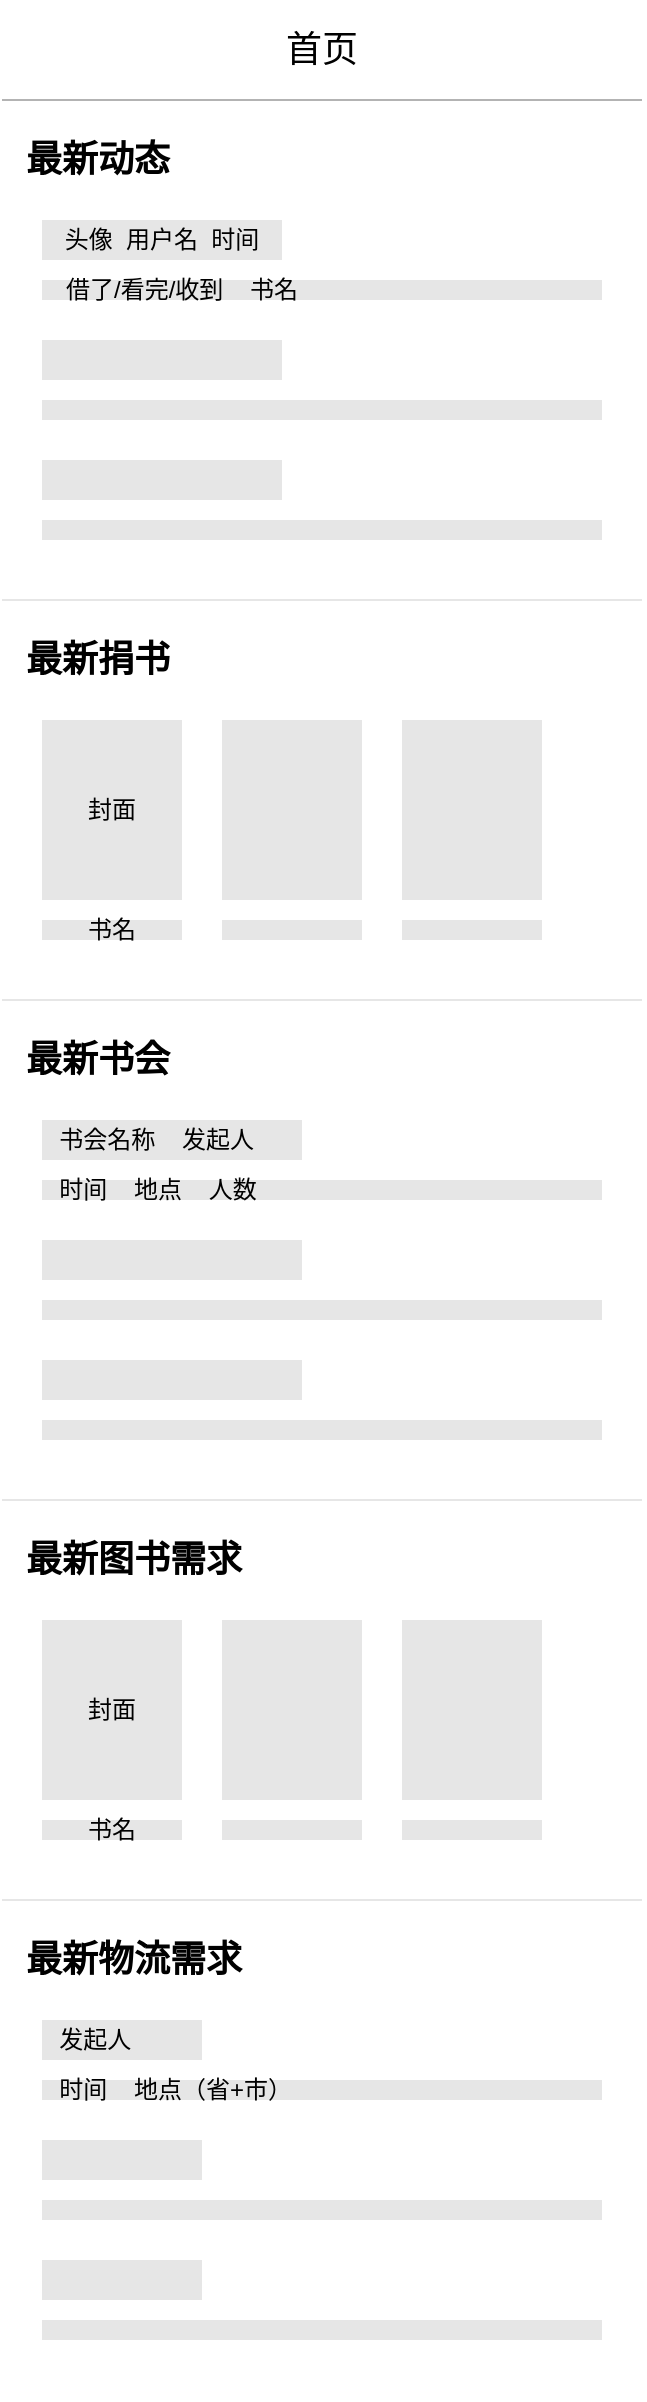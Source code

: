 <mxfile version="14.7.3" type="github" pages="4">
  <diagram id="k2b56e-_bvuLfYpG03Iz" name="首页">
    <mxGraphModel dx="946" dy="519" grid="1" gridSize="10" guides="1" tooltips="1" connect="1" arrows="1" fold="1" page="1" pageScale="1" pageWidth="827" pageHeight="1169" math="0" shadow="0">
      <root>
        <mxCell id="0" />
        <mxCell id="1" parent="0" />
        <mxCell id="nyLHJpOvesoisV4IKTzy-1" value="" style="rounded=0;whiteSpace=wrap;html=1;fillColor=#ffffff;strokeColor=none;" parent="1" vertex="1">
          <mxGeometry x="40" y="40" width="320" height="1200" as="geometry" />
        </mxCell>
        <mxCell id="nyLHJpOvesoisV4IKTzy-2" value="&lt;span style=&quot;font-size: 18px&quot;&gt;首页&lt;/span&gt;" style="rounded=0;whiteSpace=wrap;html=1;fillColor=#ffffff;strokeColor=none;" parent="1" vertex="1">
          <mxGeometry x="40" y="40" width="320" height="50" as="geometry" />
        </mxCell>
        <mxCell id="nyLHJpOvesoisV4IKTzy-3" value="&lt;font style=&quot;font-size: 18px&quot;&gt;&lt;b&gt;&amp;nbsp; 最新动态&lt;/b&gt;&lt;/font&gt;" style="rounded=0;whiteSpace=wrap;html=1;fillColor=#ffffff;align=left;strokeColor=none;" parent="1" vertex="1">
          <mxGeometry x="40" y="90" width="320" height="60" as="geometry" />
        </mxCell>
        <mxCell id="nyLHJpOvesoisV4IKTzy-4" value="头像&amp;nbsp; 用户名&amp;nbsp; 时间" style="rounded=0;whiteSpace=wrap;html=1;fillColor=#E6E6E6;strokeColor=none;" parent="1" vertex="1">
          <mxGeometry x="60" y="150" width="120" height="20" as="geometry" />
        </mxCell>
        <mxCell id="nyLHJpOvesoisV4IKTzy-5" value="&amp;nbsp; &amp;nbsp;借了/看完/收到&amp;nbsp; &amp;nbsp; 书名" style="rounded=0;whiteSpace=wrap;html=1;fillColor=#E6E6E6;strokeColor=none;align=left;" parent="1" vertex="1">
          <mxGeometry x="60" y="180" width="280" height="10" as="geometry" />
        </mxCell>
        <mxCell id="nyLHJpOvesoisV4IKTzy-6" value="" style="rounded=0;whiteSpace=wrap;html=1;fillColor=#E6E6E6;strokeColor=none;align=left;" parent="1" vertex="1">
          <mxGeometry x="60" y="240" width="280" height="10" as="geometry" />
        </mxCell>
        <mxCell id="nyLHJpOvesoisV4IKTzy-7" value="" style="rounded=0;whiteSpace=wrap;html=1;fillColor=#E6E6E6;strokeColor=none;" parent="1" vertex="1">
          <mxGeometry x="60" y="210" width="120" height="20" as="geometry" />
        </mxCell>
        <mxCell id="nyLHJpOvesoisV4IKTzy-8" value="&lt;font style=&quot;font-size: 18px&quot;&gt;&lt;b&gt;&amp;nbsp; 最新捐书&lt;/b&gt;&lt;/font&gt;" style="rounded=0;whiteSpace=wrap;html=1;fillColor=#ffffff;align=left;strokeColor=none;" parent="1" vertex="1">
          <mxGeometry x="40" y="340" width="320" height="60" as="geometry" />
        </mxCell>
        <mxCell id="nyLHJpOvesoisV4IKTzy-9" value="封面" style="rounded=0;whiteSpace=wrap;html=1;fillColor=#E6E6E6;strokeColor=none;" parent="1" vertex="1">
          <mxGeometry x="60" y="400" width="70" height="90" as="geometry" />
        </mxCell>
        <mxCell id="nyLHJpOvesoisV4IKTzy-10" value="" style="rounded=0;whiteSpace=wrap;html=1;fillColor=#E6E6E6;strokeColor=none;" parent="1" vertex="1">
          <mxGeometry x="150" y="400" width="70" height="90" as="geometry" />
        </mxCell>
        <mxCell id="nyLHJpOvesoisV4IKTzy-11" value="" style="rounded=0;whiteSpace=wrap;html=1;fillColor=#E6E6E6;strokeColor=none;" parent="1" vertex="1">
          <mxGeometry x="240" y="400" width="70" height="90" as="geometry" />
        </mxCell>
        <mxCell id="nyLHJpOvesoisV4IKTzy-12" value="书名" style="rounded=0;whiteSpace=wrap;html=1;fillColor=#E6E6E6;strokeColor=none;" parent="1" vertex="1">
          <mxGeometry x="60" y="500" width="70" height="10" as="geometry" />
        </mxCell>
        <mxCell id="nyLHJpOvesoisV4IKTzy-13" value="" style="rounded=0;whiteSpace=wrap;html=1;fillColor=#E6E6E6;strokeColor=none;" parent="1" vertex="1">
          <mxGeometry x="150" y="500" width="70" height="10" as="geometry" />
        </mxCell>
        <mxCell id="nyLHJpOvesoisV4IKTzy-14" value="" style="rounded=0;whiteSpace=wrap;html=1;fillColor=#E6E6E6;strokeColor=none;" parent="1" vertex="1">
          <mxGeometry x="240" y="500" width="70" height="10" as="geometry" />
        </mxCell>
        <mxCell id="nyLHJpOvesoisV4IKTzy-15" value="&lt;font style=&quot;font-size: 18px&quot;&gt;&lt;b&gt;&amp;nbsp; 最新书会&lt;/b&gt;&lt;/font&gt;" style="rounded=0;whiteSpace=wrap;html=1;fillColor=#ffffff;align=left;strokeColor=none;" parent="1" vertex="1">
          <mxGeometry x="40" y="540" width="320" height="60" as="geometry" />
        </mxCell>
        <mxCell id="nyLHJpOvesoisV4IKTzy-16" value="" style="endArrow=none;html=1;exitX=1;exitY=0;exitDx=0;exitDy=0;entryX=0;entryY=0;entryDx=0;entryDy=0;strokeColor=#B3B3B3;" parent="1" source="nyLHJpOvesoisV4IKTzy-3" target="nyLHJpOvesoisV4IKTzy-3" edge="1">
          <mxGeometry width="50" height="50" relative="1" as="geometry">
            <mxPoint x="290" y="89" as="sourcePoint" />
            <mxPoint x="40" y="89" as="targetPoint" />
          </mxGeometry>
        </mxCell>
        <mxCell id="nyLHJpOvesoisV4IKTzy-17" value="&amp;nbsp; 书会名称&amp;nbsp; &amp;nbsp; 发起人" style="rounded=0;whiteSpace=wrap;html=1;fillColor=#E6E6E6;strokeColor=none;align=left;" parent="1" vertex="1">
          <mxGeometry x="60" y="600" width="130" height="20" as="geometry" />
        </mxCell>
        <mxCell id="nyLHJpOvesoisV4IKTzy-18" value="&lt;span&gt;&amp;nbsp; 时间&amp;nbsp; &amp;nbsp; 地点&amp;nbsp; &amp;nbsp; 人数&lt;/span&gt;" style="rounded=0;whiteSpace=wrap;html=1;fillColor=#E6E6E6;strokeColor=none;align=left;" parent="1" vertex="1">
          <mxGeometry x="60" y="630" width="280" height="10" as="geometry" />
        </mxCell>
        <mxCell id="nyLHJpOvesoisV4IKTzy-19" value="&lt;font style=&quot;font-size: 18px&quot;&gt;&lt;b&gt;&amp;nbsp; 最新图书需求&lt;/b&gt;&lt;/font&gt;" style="rounded=0;whiteSpace=wrap;html=1;fillColor=#ffffff;align=left;strokeColor=none;" parent="1" vertex="1">
          <mxGeometry x="40" y="790" width="320" height="60" as="geometry" />
        </mxCell>
        <mxCell id="nyLHJpOvesoisV4IKTzy-20" value="封面" style="rounded=0;whiteSpace=wrap;html=1;fillColor=#E6E6E6;strokeColor=none;" parent="1" vertex="1">
          <mxGeometry x="60" y="850" width="70" height="90" as="geometry" />
        </mxCell>
        <mxCell id="nyLHJpOvesoisV4IKTzy-21" value="" style="rounded=0;whiteSpace=wrap;html=1;fillColor=#E6E6E6;strokeColor=none;" parent="1" vertex="1">
          <mxGeometry x="150" y="850" width="70" height="90" as="geometry" />
        </mxCell>
        <mxCell id="nyLHJpOvesoisV4IKTzy-22" value="" style="rounded=0;whiteSpace=wrap;html=1;fillColor=#E6E6E6;strokeColor=none;" parent="1" vertex="1">
          <mxGeometry x="240" y="850" width="70" height="90" as="geometry" />
        </mxCell>
        <mxCell id="nyLHJpOvesoisV4IKTzy-23" value="书名" style="rounded=0;whiteSpace=wrap;html=1;fillColor=#E6E6E6;strokeColor=none;" parent="1" vertex="1">
          <mxGeometry x="60" y="950" width="70" height="10" as="geometry" />
        </mxCell>
        <mxCell id="nyLHJpOvesoisV4IKTzy-24" value="" style="rounded=0;whiteSpace=wrap;html=1;fillColor=#E6E6E6;strokeColor=none;" parent="1" vertex="1">
          <mxGeometry x="150" y="950" width="70" height="10" as="geometry" />
        </mxCell>
        <mxCell id="nyLHJpOvesoisV4IKTzy-25" value="" style="rounded=0;whiteSpace=wrap;html=1;fillColor=#E6E6E6;strokeColor=none;" parent="1" vertex="1">
          <mxGeometry x="240" y="950" width="70" height="10" as="geometry" />
        </mxCell>
        <mxCell id="nyLHJpOvesoisV4IKTzy-26" value="&lt;font style=&quot;font-size: 18px&quot;&gt;&lt;b&gt;&amp;nbsp; 最新物流需求&lt;/b&gt;&lt;/font&gt;" style="rounded=0;whiteSpace=wrap;html=1;fillColor=#ffffff;align=left;strokeColor=none;" parent="1" vertex="1">
          <mxGeometry x="40" y="990" width="320" height="60" as="geometry" />
        </mxCell>
        <mxCell id="nyLHJpOvesoisV4IKTzy-27" value="&amp;nbsp; 发起人" style="rounded=0;whiteSpace=wrap;html=1;fillColor=#E6E6E6;strokeColor=none;align=left;" parent="1" vertex="1">
          <mxGeometry x="60" y="1050" width="80" height="20" as="geometry" />
        </mxCell>
        <mxCell id="nyLHJpOvesoisV4IKTzy-28" value="&lt;span&gt;&amp;nbsp; 时间&amp;nbsp; &amp;nbsp; 地点（省+市）&amp;nbsp;&lt;/span&gt;" style="rounded=0;whiteSpace=wrap;html=1;fillColor=#E6E6E6;strokeColor=none;align=left;" parent="1" vertex="1">
          <mxGeometry x="60" y="1080" width="280" height="10" as="geometry" />
        </mxCell>
        <mxCell id="nyLHJpOvesoisV4IKTzy-29" value="" style="rounded=0;whiteSpace=wrap;html=1;fillColor=#E6E6E6;strokeColor=none;align=left;" parent="1" vertex="1">
          <mxGeometry x="60" y="300" width="280" height="10" as="geometry" />
        </mxCell>
        <mxCell id="nyLHJpOvesoisV4IKTzy-30" value="" style="rounded=0;whiteSpace=wrap;html=1;fillColor=#E6E6E6;strokeColor=none;" parent="1" vertex="1">
          <mxGeometry x="60" y="270" width="120" height="20" as="geometry" />
        </mxCell>
        <mxCell id="nyLHJpOvesoisV4IKTzy-31" value="" style="endArrow=none;html=1;exitX=1;exitY=0;exitDx=0;exitDy=0;entryX=0;entryY=0;entryDx=0;entryDy=0;strokeColor=#E6E6E6;" parent="1" edge="1">
          <mxGeometry width="50" height="50" relative="1" as="geometry">
            <mxPoint x="360" y="340.0" as="sourcePoint" />
            <mxPoint x="40.0" y="340.0" as="targetPoint" />
          </mxGeometry>
        </mxCell>
        <mxCell id="nyLHJpOvesoisV4IKTzy-32" value="" style="endArrow=none;html=1;exitX=1;exitY=0;exitDx=0;exitDy=0;entryX=0;entryY=0;entryDx=0;entryDy=0;strokeColor=#E6E6E6;" parent="1" edge="1">
          <mxGeometry width="50" height="50" relative="1" as="geometry">
            <mxPoint x="360" y="540" as="sourcePoint" />
            <mxPoint x="40.0" y="540" as="targetPoint" />
          </mxGeometry>
        </mxCell>
        <mxCell id="nyLHJpOvesoisV4IKTzy-33" value="" style="rounded=0;whiteSpace=wrap;html=1;fillColor=#E6E6E6;strokeColor=none;align=left;" parent="1" vertex="1">
          <mxGeometry x="60" y="660" width="130" height="20" as="geometry" />
        </mxCell>
        <mxCell id="nyLHJpOvesoisV4IKTzy-34" value="" style="rounded=0;whiteSpace=wrap;html=1;fillColor=#E6E6E6;strokeColor=none;align=left;" parent="1" vertex="1">
          <mxGeometry x="60" y="690" width="280" height="10" as="geometry" />
        </mxCell>
        <mxCell id="nyLHJpOvesoisV4IKTzy-35" value="" style="rounded=0;whiteSpace=wrap;html=1;fillColor=#E6E6E6;strokeColor=none;align=left;" parent="1" vertex="1">
          <mxGeometry x="60" y="720" width="130" height="20" as="geometry" />
        </mxCell>
        <mxCell id="nyLHJpOvesoisV4IKTzy-36" value="" style="rounded=0;whiteSpace=wrap;html=1;fillColor=#E6E6E6;strokeColor=none;align=left;" parent="1" vertex="1">
          <mxGeometry x="60" y="750" width="280" height="10" as="geometry" />
        </mxCell>
        <mxCell id="nyLHJpOvesoisV4IKTzy-37" value="" style="endArrow=none;html=1;exitX=1;exitY=0;exitDx=0;exitDy=0;entryX=0;entryY=0;entryDx=0;entryDy=0;strokeColor=#E6E6E6;" parent="1" edge="1">
          <mxGeometry width="50" height="50" relative="1" as="geometry">
            <mxPoint x="360" y="790" as="sourcePoint" />
            <mxPoint x="40.0" y="790" as="targetPoint" />
          </mxGeometry>
        </mxCell>
        <mxCell id="nyLHJpOvesoisV4IKTzy-38" value="" style="endArrow=none;html=1;exitX=1;exitY=0;exitDx=0;exitDy=0;entryX=0;entryY=0;entryDx=0;entryDy=0;strokeColor=#E6E6E6;" parent="1" edge="1">
          <mxGeometry width="50" height="50" relative="1" as="geometry">
            <mxPoint x="360" y="990" as="sourcePoint" />
            <mxPoint x="40.0" y="990" as="targetPoint" />
          </mxGeometry>
        </mxCell>
        <mxCell id="nyLHJpOvesoisV4IKTzy-39" value="" style="rounded=0;whiteSpace=wrap;html=1;fillColor=#E6E6E6;strokeColor=none;align=left;" parent="1" vertex="1">
          <mxGeometry x="60" y="1110" width="80" height="20" as="geometry" />
        </mxCell>
        <mxCell id="nyLHJpOvesoisV4IKTzy-40" value="" style="rounded=0;whiteSpace=wrap;html=1;fillColor=#E6E6E6;strokeColor=none;align=left;" parent="1" vertex="1">
          <mxGeometry x="60" y="1140" width="280" height="10" as="geometry" />
        </mxCell>
        <mxCell id="nyLHJpOvesoisV4IKTzy-41" value="" style="rounded=0;whiteSpace=wrap;html=1;fillColor=#E6E6E6;strokeColor=none;align=left;" parent="1" vertex="1">
          <mxGeometry x="60" y="1170" width="80" height="20" as="geometry" />
        </mxCell>
        <mxCell id="nyLHJpOvesoisV4IKTzy-42" value="" style="rounded=0;whiteSpace=wrap;html=1;fillColor=#E6E6E6;strokeColor=none;align=left;" parent="1" vertex="1">
          <mxGeometry x="60" y="1200" width="280" height="10" as="geometry" />
        </mxCell>
      </root>
    </mxGraphModel>
  </diagram>
  <diagram id="YchB2aE9jpU0AAz9Rzih" name="书海">
    <mxGraphModel dx="946" dy="519" grid="1" gridSize="10" guides="1" tooltips="1" connect="1" arrows="1" fold="1" page="1" pageScale="1" pageWidth="827" pageHeight="1169" math="0" shadow="0">
      <root>
        <mxCell id="Dt4uxyrxDY9K_CSLoE5w-0" />
        <mxCell id="Dt4uxyrxDY9K_CSLoE5w-1" parent="Dt4uxyrxDY9K_CSLoE5w-0" />
        <mxCell id="r5TtwfH_cQ7AwSXX60Mc-0" value="" style="rounded=0;whiteSpace=wrap;html=1;fillColor=#ffffff;strokeColor=none;" parent="Dt4uxyrxDY9K_CSLoE5w-1" vertex="1">
          <mxGeometry x="40" y="40" width="320" height="640" as="geometry" />
        </mxCell>
        <mxCell id="r5TtwfH_cQ7AwSXX60Mc-1" value="&lt;span style=&quot;font-size: 18px&quot;&gt;书海&lt;/span&gt;" style="rounded=0;whiteSpace=wrap;html=1;fillColor=#ffffff;strokeColor=none;" parent="Dt4uxyrxDY9K_CSLoE5w-1" vertex="1">
          <mxGeometry x="40" y="40" width="320" height="50" as="geometry" />
        </mxCell>
        <mxCell id="MXxWtviEwKZRr2ko2rUo-0" value="&lt;font style=&quot;font-size: 14px&quot;&gt;用户当前所在城市图书分布图&lt;br&gt;&lt;/font&gt;" style="rounded=0;whiteSpace=wrap;html=1;fillColor=#E6E6E6;strokeColor=none;" parent="Dt4uxyrxDY9K_CSLoE5w-1" vertex="1">
          <mxGeometry x="40" y="130" width="320" height="130" as="geometry" />
        </mxCell>
        <mxCell id="MXxWtviEwKZRr2ko2rUo-1" value="&lt;font style=&quot;font-size: 14px&quot;&gt;捐书&lt;/font&gt;" style="rounded=0;whiteSpace=wrap;html=1;fillColor=#ffffff;strokeColor=none;" parent="Dt4uxyrxDY9K_CSLoE5w-1" vertex="1">
          <mxGeometry x="280" y="40" width="80" height="50" as="geometry" />
        </mxCell>
        <mxCell id="MXxWtviEwKZRr2ko2rUo-5" value="&lt;font style=&quot;font-size: 14px&quot;&gt;分类&lt;/font&gt;" style="rounded=0;whiteSpace=wrap;html=1;fillColor=#ffffff;strokeColor=none;" parent="Dt4uxyrxDY9K_CSLoE5w-1" vertex="1">
          <mxGeometry x="40" y="40" width="60" height="50" as="geometry" />
        </mxCell>
        <mxCell id="1i8FyTB-MOMX9qJmqtq0-0" value="封面" style="rounded=0;whiteSpace=wrap;html=1;fillColor=#E6E6E6;strokeColor=none;" parent="Dt4uxyrxDY9K_CSLoE5w-1" vertex="1">
          <mxGeometry x="50" y="320" width="70" height="90" as="geometry" />
        </mxCell>
        <mxCell id="7eb_b0Y6-FVWKmWhAk77-0" value="&lt;font style=&quot;font-size: 18px&quot;&gt;&lt;b&gt;&amp;nbsp; &amp;nbsp;书籍&lt;/b&gt;&lt;/font&gt;" style="rounded=0;whiteSpace=wrap;html=1;fillColor=#ffffff;align=left;strokeColor=none;" parent="Dt4uxyrxDY9K_CSLoE5w-1" vertex="1">
          <mxGeometry x="40" y="260" width="320" height="60" as="geometry" />
        </mxCell>
        <mxCell id="oNNaKoMQsTKUybMNitqQ-0" value="" style="rounded=0;whiteSpace=wrap;html=1;fillColor=#ffffff;strokeColor=none;" parent="Dt4uxyrxDY9K_CSLoE5w-1" vertex="1">
          <mxGeometry x="40" y="90" width="320" height="40" as="geometry" />
        </mxCell>
        <mxCell id="oNNaKoMQsTKUybMNitqQ-2" value="&lt;font color=&quot;#808080&quot;&gt;&amp;nbsp; &amp;nbsp;搜索书籍&lt;/font&gt;" style="rounded=1;whiteSpace=wrap;html=1;strokeColor=none;align=left;fillColor=#E6E6E6;" parent="Dt4uxyrxDY9K_CSLoE5w-1" vertex="1">
          <mxGeometry x="100" y="90" width="250" height="30" as="geometry" />
        </mxCell>
        <mxCell id="oNNaKoMQsTKUybMNitqQ-3" value="&lt;font style=&quot;font-size: 12px&quot;&gt;按热度&amp;nbsp; &amp;nbsp;按距离&amp;nbsp; 按时间&lt;/font&gt;" style="rounded=0;whiteSpace=wrap;html=1;fillColor=#ffffff;strokeColor=none;" parent="Dt4uxyrxDY9K_CSLoE5w-1" vertex="1">
          <mxGeometry x="210" y="260" width="150" height="60" as="geometry" />
        </mxCell>
        <mxCell id="oNNaKoMQsTKUybMNitqQ-4" value="&lt;font style=&quot;font-size: 14px&quot;&gt;&amp;nbsp; 书名&lt;/font&gt;" style="rounded=0;whiteSpace=wrap;html=1;fillColor=#E6E6E6;strokeColor=none;align=left;" parent="Dt4uxyrxDY9K_CSLoE5w-1" vertex="1">
          <mxGeometry x="130" y="325" width="110" height="20" as="geometry" />
        </mxCell>
        <mxCell id="oNNaKoMQsTKUybMNitqQ-5" value="&amp;nbsp; 捐书人&amp;nbsp; &amp;nbsp;状态&amp;nbsp;&amp;nbsp;" style="rounded=0;whiteSpace=wrap;html=1;fillColor=#E6E6E6;strokeColor=none;align=left;" parent="Dt4uxyrxDY9K_CSLoE5w-1" vertex="1">
          <mxGeometry x="130" y="355" width="170" height="10" as="geometry" />
        </mxCell>
        <mxCell id="oNNaKoMQsTKUybMNitqQ-6" value="&amp;nbsp; 简介&amp;nbsp;" style="rounded=0;whiteSpace=wrap;html=1;fillColor=#E6E6E6;strokeColor=none;align=left;" parent="Dt4uxyrxDY9K_CSLoE5w-1" vertex="1">
          <mxGeometry x="130" y="375" width="220" height="10" as="geometry" />
        </mxCell>
        <mxCell id="oNNaKoMQsTKUybMNitqQ-7" value="" style="rounded=0;whiteSpace=wrap;html=1;fillColor=#E6E6E6;strokeColor=none;align=left;" parent="Dt4uxyrxDY9K_CSLoE5w-1" vertex="1">
          <mxGeometry x="130" y="395" width="220" height="10" as="geometry" />
        </mxCell>
        <mxCell id="oNNaKoMQsTKUybMNitqQ-8" value="" style="rounded=0;whiteSpace=wrap;html=1;fillColor=#E6E6E6;strokeColor=none;" parent="Dt4uxyrxDY9K_CSLoE5w-1" vertex="1">
          <mxGeometry x="50" y="430" width="70" height="90" as="geometry" />
        </mxCell>
        <mxCell id="oNNaKoMQsTKUybMNitqQ-9" value="" style="rounded=0;whiteSpace=wrap;html=1;fillColor=#E6E6E6;strokeColor=none;align=left;" parent="Dt4uxyrxDY9K_CSLoE5w-1" vertex="1">
          <mxGeometry x="130" y="435" width="110" height="20" as="geometry" />
        </mxCell>
        <mxCell id="oNNaKoMQsTKUybMNitqQ-10" value="" style="rounded=0;whiteSpace=wrap;html=1;fillColor=#E6E6E6;strokeColor=none;align=left;" parent="Dt4uxyrxDY9K_CSLoE5w-1" vertex="1">
          <mxGeometry x="130" y="465" width="170" height="10" as="geometry" />
        </mxCell>
        <mxCell id="oNNaKoMQsTKUybMNitqQ-11" value="" style="rounded=0;whiteSpace=wrap;html=1;fillColor=#E6E6E6;strokeColor=none;align=left;" parent="Dt4uxyrxDY9K_CSLoE5w-1" vertex="1">
          <mxGeometry x="130" y="485" width="220" height="10" as="geometry" />
        </mxCell>
        <mxCell id="oNNaKoMQsTKUybMNitqQ-12" value="" style="rounded=0;whiteSpace=wrap;html=1;fillColor=#E6E6E6;strokeColor=none;align=left;" parent="Dt4uxyrxDY9K_CSLoE5w-1" vertex="1">
          <mxGeometry x="130" y="505" width="220" height="10" as="geometry" />
        </mxCell>
        <mxCell id="oNNaKoMQsTKUybMNitqQ-13" value="" style="rounded=0;whiteSpace=wrap;html=1;fillColor=#E6E6E6;strokeColor=none;" parent="Dt4uxyrxDY9K_CSLoE5w-1" vertex="1">
          <mxGeometry x="50" y="540" width="70" height="90" as="geometry" />
        </mxCell>
        <mxCell id="oNNaKoMQsTKUybMNitqQ-14" value="" style="rounded=0;whiteSpace=wrap;html=1;fillColor=#E6E6E6;strokeColor=none;align=left;" parent="Dt4uxyrxDY9K_CSLoE5w-1" vertex="1">
          <mxGeometry x="130" y="545" width="110" height="20" as="geometry" />
        </mxCell>
        <mxCell id="oNNaKoMQsTKUybMNitqQ-15" value="" style="rounded=0;whiteSpace=wrap;html=1;fillColor=#E6E6E6;strokeColor=none;align=left;" parent="Dt4uxyrxDY9K_CSLoE5w-1" vertex="1">
          <mxGeometry x="130" y="575" width="170" height="10" as="geometry" />
        </mxCell>
        <mxCell id="oNNaKoMQsTKUybMNitqQ-16" value="" style="rounded=0;whiteSpace=wrap;html=1;fillColor=#E6E6E6;strokeColor=none;align=left;" parent="Dt4uxyrxDY9K_CSLoE5w-1" vertex="1">
          <mxGeometry x="130" y="595" width="220" height="10" as="geometry" />
        </mxCell>
        <mxCell id="oNNaKoMQsTKUybMNitqQ-17" value="" style="rounded=0;whiteSpace=wrap;html=1;fillColor=#E6E6E6;strokeColor=none;align=left;" parent="Dt4uxyrxDY9K_CSLoE5w-1" vertex="1">
          <mxGeometry x="130" y="615" width="220" height="10" as="geometry" />
        </mxCell>
        <mxCell id="oNNaKoMQsTKUybMNitqQ-18" value="" style="rounded=0;whiteSpace=wrap;html=1;fillColor=#ffffff;strokeColor=none;" parent="Dt4uxyrxDY9K_CSLoE5w-1" vertex="1">
          <mxGeometry x="400.01" y="40" width="320" height="640" as="geometry" />
        </mxCell>
        <mxCell id="oNNaKoMQsTKUybMNitqQ-19" value="&lt;span style=&quot;font-size: 18px&quot;&gt;书籍详情&lt;/span&gt;" style="rounded=0;whiteSpace=wrap;html=1;fillColor=#ffffff;strokeColor=none;" parent="Dt4uxyrxDY9K_CSLoE5w-1" vertex="1">
          <mxGeometry x="400.01" y="40" width="320" height="50" as="geometry" />
        </mxCell>
        <mxCell id="OabBJyqnuptXzgr-lKAM-0" value="" style="rounded=0;whiteSpace=wrap;html=1;fillColor=#E6E6E6;strokeColor=none;" parent="Dt4uxyrxDY9K_CSLoE5w-1" vertex="1">
          <mxGeometry x="400.01" y="90" width="320" height="170" as="geometry" />
        </mxCell>
        <mxCell id="GIp-94DOhZQdgEt9rg4T-1" value="封面" style="rounded=0;whiteSpace=wrap;html=1;strokeColor=none;fillColor=#CCCCCC;" parent="Dt4uxyrxDY9K_CSLoE5w-1" vertex="1">
          <mxGeometry x="513.34" y="110" width="93.33" height="120" as="geometry" />
        </mxCell>
        <mxCell id="OabBJyqnuptXzgr-lKAM-1" value="&lt;font style=&quot;font-size: 18px&quot;&gt;&lt;b&gt;&amp;nbsp; &amp;nbsp;书名&lt;/b&gt;&lt;/font&gt;" style="rounded=0;whiteSpace=wrap;html=1;fillColor=#ffffff;align=left;strokeColor=none;" parent="Dt4uxyrxDY9K_CSLoE5w-1" vertex="1">
          <mxGeometry x="400.01" y="260" width="320" height="60" as="geometry" />
        </mxCell>
        <mxCell id="OabBJyqnuptXzgr-lKAM-3" value="" style="shape=callout;whiteSpace=wrap;html=1;perimeter=calloutPerimeter;strokeColor=#000000;direction=west;fillColor=#FFFFFF;size=20;position=0.25;position2=0.33;base=20;rounded=0;" parent="Dt4uxyrxDY9K_CSLoE5w-1" vertex="1">
          <mxGeometry x="240" y="80" width="120" height="100" as="geometry" />
        </mxCell>
        <mxCell id="MXxWtviEwKZRr2ko2rUo-3" value="&lt;span style=&quot;font-size: 14px&quot;&gt;扫码添加&lt;/span&gt;" style="rounded=0;whiteSpace=wrap;html=1;fillColor=#ffffff;strokeColor=none;" parent="Dt4uxyrxDY9K_CSLoE5w-1" vertex="1">
          <mxGeometry x="240" y="100" width="120" height="40" as="geometry" />
        </mxCell>
        <mxCell id="MXxWtviEwKZRr2ko2rUo-4" value="&lt;span style=&quot;font-size: 14px&quot;&gt;手动输入ISBN&lt;/span&gt;" style="rounded=0;whiteSpace=wrap;html=1;fillColor=#ffffff;strokeColor=none;" parent="Dt4uxyrxDY9K_CSLoE5w-1" vertex="1">
          <mxGeometry x="240" y="140" width="120" height="40" as="geometry" />
        </mxCell>
        <mxCell id="OabBJyqnuptXzgr-lKAM-4" value="" style="endArrow=none;html=1;entryX=0;entryY=0;entryDx=0;entryDy=0;strokeColor=#B3B3B3;" parent="Dt4uxyrxDY9K_CSLoE5w-1" edge="1">
          <mxGeometry width="50" height="50" relative="1" as="geometry">
            <mxPoint x="360" y="140" as="sourcePoint" />
            <mxPoint x="240" y="140.0" as="targetPoint" />
          </mxGeometry>
        </mxCell>
        <mxCell id="OabBJyqnuptXzgr-lKAM-8" value="&lt;font style=&quot;font-size: 12px&quot;&gt;所在城市&lt;/font&gt;" style="rounded=0;whiteSpace=wrap;html=1;fillColor=#ffffff;strokeColor=none;" parent="Dt4uxyrxDY9K_CSLoE5w-1" vertex="1">
          <mxGeometry x="40" y="90" width="60" height="30" as="geometry" />
        </mxCell>
        <mxCell id="1xJz0wh_PoeMhjQBkEzt-6" value="作者：" style="rounded=0;whiteSpace=wrap;html=1;fillColor=#E6E6E6;strokeColor=none;align=left;" parent="Dt4uxyrxDY9K_CSLoE5w-1" vertex="1">
          <mxGeometry x="414" y="372" width="220" height="10" as="geometry" />
        </mxCell>
        <mxCell id="1xJz0wh_PoeMhjQBkEzt-7" value="&lt;font style=&quot;font-size: 14px&quot;&gt;一句话简介&lt;/font&gt;" style="rounded=0;whiteSpace=wrap;html=1;fillColor=#E6E6E6;strokeColor=none;align=left;" parent="Dt4uxyrxDY9K_CSLoE5w-1" vertex="1">
          <mxGeometry x="414" y="342" width="110" height="20" as="geometry" />
        </mxCell>
        <mxCell id="1xJz0wh_PoeMhjQBkEzt-8" value="出版社：" style="rounded=0;whiteSpace=wrap;html=1;fillColor=#E6E6E6;strokeColor=none;align=left;" parent="Dt4uxyrxDY9K_CSLoE5w-1" vertex="1">
          <mxGeometry x="414" y="392" width="220" height="10" as="geometry" />
        </mxCell>
        <mxCell id="1xJz0wh_PoeMhjQBkEzt-9" value="出版日期：" style="rounded=0;whiteSpace=wrap;html=1;fillColor=#E6E6E6;strokeColor=none;align=left;" parent="Dt4uxyrxDY9K_CSLoE5w-1" vertex="1">
          <mxGeometry x="414" y="411" width="220" height="10" as="geometry" />
        </mxCell>
        <mxCell id="1xJz0wh_PoeMhjQBkEzt-14" value="" style="rounded=0;whiteSpace=wrap;html=1;fillColor=#E6E6E6;strokeColor=none;" parent="Dt4uxyrxDY9K_CSLoE5w-1" vertex="1">
          <mxGeometry x="400.01" y="545" width="320" height="135" as="geometry" />
        </mxCell>
        <mxCell id="1xJz0wh_PoeMhjQBkEzt-15" value="&lt;font style=&quot;font-size: 18px&quot;&gt;&lt;b&gt;&amp;nbsp; &amp;nbsp;漂流地图&lt;/b&gt;&lt;/font&gt;" style="rounded=0;whiteSpace=wrap;html=1;fillColor=#ffffff;align=left;strokeColor=none;" parent="Dt4uxyrxDY9K_CSLoE5w-1" vertex="1">
          <mxGeometry x="400.01" y="485" width="320" height="60" as="geometry" />
        </mxCell>
        <mxCell id="1xJz0wh_PoeMhjQBkEzt-18" value="&lt;font style=&quot;font-size: 14px&quot;&gt;操作&lt;/font&gt;" style="rounded=0;whiteSpace=wrap;html=1;fillColor=#ffffff;strokeColor=none;" parent="Dt4uxyrxDY9K_CSLoE5w-1" vertex="1">
          <mxGeometry x="650.01" y="40" width="70" height="50" as="geometry" />
        </mxCell>
        <mxCell id="GIp-94DOhZQdgEt9rg4T-0" value="" style="endArrow=none;html=1;exitX=1;exitY=0;exitDx=0;exitDy=0;entryX=0;entryY=0;entryDx=0;entryDy=0;strokeColor=#B3B3B3;" parent="Dt4uxyrxDY9K_CSLoE5w-1" edge="1">
          <mxGeometry width="50" height="50" relative="1" as="geometry">
            <mxPoint x="720.01" y="90" as="sourcePoint" />
            <mxPoint x="400.01" y="90" as="targetPoint" />
          </mxGeometry>
        </mxCell>
        <mxCell id="1xJz0wh_PoeMhjQBkEzt-19" value="" style="shape=callout;whiteSpace=wrap;html=1;perimeter=calloutPerimeter;strokeColor=#000000;direction=west;fillColor=#FFFFFF;size=20;position=0.25;position2=0.33;base=20;rounded=0;" parent="Dt4uxyrxDY9K_CSLoE5w-1" vertex="1">
          <mxGeometry x="600.01" y="80" width="120" height="140" as="geometry" />
        </mxCell>
        <mxCell id="1xJz0wh_PoeMhjQBkEzt-20" value="&lt;span style=&quot;font-size: 14px&quot;&gt;借书/预定/还书&lt;/span&gt;" style="rounded=0;whiteSpace=wrap;html=1;fillColor=#ffffff;strokeColor=none;" parent="Dt4uxyrxDY9K_CSLoE5w-1" vertex="1">
          <mxGeometry x="600.01" y="100" width="120" height="40" as="geometry" />
        </mxCell>
        <mxCell id="1xJz0wh_PoeMhjQBkEzt-21" value="&lt;span style=&quot;font-size: 14px&quot;&gt;下架/修改&lt;/span&gt;" style="rounded=0;whiteSpace=wrap;html=1;fillColor=#ffffff;strokeColor=none;" parent="Dt4uxyrxDY9K_CSLoE5w-1" vertex="1">
          <mxGeometry x="600.01" y="140" width="120" height="40" as="geometry" />
        </mxCell>
        <mxCell id="1xJz0wh_PoeMhjQBkEzt-22" value="" style="endArrow=none;html=1;entryX=0;entryY=0;entryDx=0;entryDy=0;strokeColor=#B3B3B3;" parent="Dt4uxyrxDY9K_CSLoE5w-1" edge="1">
          <mxGeometry width="50" height="50" relative="1" as="geometry">
            <mxPoint x="720.01" y="140" as="sourcePoint" />
            <mxPoint x="600.01" y="140" as="targetPoint" />
          </mxGeometry>
        </mxCell>
        <mxCell id="1xJz0wh_PoeMhjQBkEzt-23" value="&lt;span style=&quot;font-size: 14px&quot;&gt;认领&lt;/span&gt;" style="rounded=0;whiteSpace=wrap;html=1;fillColor=#ffffff;strokeColor=none;" parent="Dt4uxyrxDY9K_CSLoE5w-1" vertex="1">
          <mxGeometry x="600.01" y="180" width="120" height="40" as="geometry" />
        </mxCell>
        <mxCell id="1xJz0wh_PoeMhjQBkEzt-25" value="" style="endArrow=none;html=1;entryX=0;entryY=0;entryDx=0;entryDy=0;strokeColor=#B3B3B3;" parent="Dt4uxyrxDY9K_CSLoE5w-1" edge="1">
          <mxGeometry width="50" height="50" relative="1" as="geometry">
            <mxPoint x="720" y="180" as="sourcePoint" />
            <mxPoint x="600" y="180" as="targetPoint" />
          </mxGeometry>
        </mxCell>
        <mxCell id="PMjbe9yRD0ZlF9W9wTDp-0" value="状态" style="rounded=1;whiteSpace=wrap;html=1;strokeColor=#000000;fillColor=#ffffff;" parent="Dt4uxyrxDY9K_CSLoE5w-1" vertex="1">
          <mxGeometry x="414" y="310" width="39.99" height="20" as="geometry" />
        </mxCell>
        <mxCell id="PMjbe9yRD0ZlF9W9wTDp-1" value="省份&amp;nbsp; 城市" style="rounded=1;whiteSpace=wrap;html=1;strokeColor=#000000;fillColor=#ffffff;" parent="Dt4uxyrxDY9K_CSLoE5w-1" vertex="1">
          <mxGeometry x="470" y="310" width="76.65" height="20" as="geometry" />
        </mxCell>
        <mxCell id="PMjbe9yRD0ZlF9W9wTDp-2" value="豆瓣评分" style="rounded=1;whiteSpace=wrap;html=1;fillColor=#E6E6E6;strokeColor=none;" parent="Dt4uxyrxDY9K_CSLoE5w-1" vertex="1">
          <mxGeometry x="417.01" y="440" width="286" height="45" as="geometry" />
        </mxCell>
        <mxCell id="6AcSj3go72NVZm0JrlFY-0" value="持有人" style="rounded=1;whiteSpace=wrap;html=1;" parent="Dt4uxyrxDY9K_CSLoE5w-1" vertex="1">
          <mxGeometry x="560" y="310" width="60" height="20" as="geometry" />
        </mxCell>
      </root>
    </mxGraphModel>
  </diagram>
  <diagram id="733uwiBfqzi6VGFALD6O" name="心愿">
    <mxGraphModel dx="946" dy="519" grid="1" gridSize="10" guides="1" tooltips="1" connect="1" arrows="1" fold="1" page="1" pageScale="1" pageWidth="827" pageHeight="1169" math="0" shadow="0">
      <root>
        <mxCell id="poq6CiqNfJhs6e6bkk0Y-0" />
        <mxCell id="poq6CiqNfJhs6e6bkk0Y-1" parent="poq6CiqNfJhs6e6bkk0Y-0" />
        <mxCell id="e66lZkXAYow3nxMT18Y8-0" value="" style="rounded=0;whiteSpace=wrap;html=1;fillColor=#ffffff;strokeColor=none;" parent="poq6CiqNfJhs6e6bkk0Y-1" vertex="1">
          <mxGeometry x="40" y="40" width="320" height="640" as="geometry" />
        </mxCell>
        <mxCell id="e66lZkXAYow3nxMT18Y8-1" value="&lt;span style=&quot;font-size: 18px&quot;&gt;心愿&lt;/span&gt;" style="rounded=0;whiteSpace=wrap;html=1;fillColor=#ffffff;strokeColor=none;" parent="poq6CiqNfJhs6e6bkk0Y-1" vertex="1">
          <mxGeometry x="40" y="40" width="320" height="50" as="geometry" />
        </mxCell>
        <mxCell id="e66lZkXAYow3nxMT18Y8-5" value="封面" style="rounded=0;whiteSpace=wrap;html=1;fillColor=#E6E6E6;strokeColor=none;" parent="poq6CiqNfJhs6e6bkk0Y-1" vertex="1">
          <mxGeometry x="50" y="180" width="70" height="90" as="geometry" />
        </mxCell>
        <mxCell id="e66lZkXAYow3nxMT18Y8-6" value="&lt;font style=&quot;font-size: 18px&quot;&gt;&lt;b&gt;&amp;nbsp; &amp;nbsp;需求书目&lt;/b&gt;&lt;/font&gt;" style="rounded=0;whiteSpace=wrap;html=1;fillColor=#ffffff;align=left;strokeColor=none;" parent="poq6CiqNfJhs6e6bkk0Y-1" vertex="1">
          <mxGeometry x="40" y="120" width="320" height="60" as="geometry" />
        </mxCell>
        <mxCell id="e66lZkXAYow3nxMT18Y8-7" value="" style="rounded=0;whiteSpace=wrap;html=1;fillColor=#ffffff;strokeColor=none;" parent="poq6CiqNfJhs6e6bkk0Y-1" vertex="1">
          <mxGeometry x="40" y="90" width="320" height="40" as="geometry" />
        </mxCell>
        <mxCell id="e66lZkXAYow3nxMT18Y8-8" value="&lt;font color=&quot;#808080&quot;&gt;&amp;nbsp; &amp;nbsp;搜索书籍&lt;/font&gt;" style="rounded=1;whiteSpace=wrap;html=1;strokeColor=none;align=left;fillColor=#E6E6E6;" parent="poq6CiqNfJhs6e6bkk0Y-1" vertex="1">
          <mxGeometry x="50" y="90" width="300" height="30" as="geometry" />
        </mxCell>
        <mxCell id="e66lZkXAYow3nxMT18Y8-9" value="&lt;font style=&quot;font-size: 12px&quot;&gt;按需求度&amp;nbsp; &amp;nbsp;按距离&amp;nbsp; 按时间&lt;/font&gt;" style="rounded=0;whiteSpace=wrap;html=1;fillColor=#ffffff;strokeColor=none;" parent="poq6CiqNfJhs6e6bkk0Y-1" vertex="1">
          <mxGeometry x="210" y="120" width="150" height="60" as="geometry" />
        </mxCell>
        <mxCell id="e66lZkXAYow3nxMT18Y8-10" value="书名" style="rounded=0;whiteSpace=wrap;html=1;fillColor=#E6E6E6;strokeColor=none;align=left;" parent="poq6CiqNfJhs6e6bkk0Y-1" vertex="1">
          <mxGeometry x="130" y="185" width="110" height="20" as="geometry" />
        </mxCell>
        <mxCell id="e66lZkXAYow3nxMT18Y8-11" value="求书人&amp;nbsp; &amp;nbsp;状态&amp;nbsp;&amp;nbsp;" style="rounded=0;whiteSpace=wrap;html=1;fillColor=#E6E6E6;strokeColor=none;align=left;" parent="poq6CiqNfJhs6e6bkk0Y-1" vertex="1">
          <mxGeometry x="130" y="215" width="170" height="10" as="geometry" />
        </mxCell>
        <mxCell id="e66lZkXAYow3nxMT18Y8-12" value="&amp;nbsp;简介&amp;nbsp;" style="rounded=0;whiteSpace=wrap;html=1;fillColor=#E6E6E6;strokeColor=none;align=left;" parent="poq6CiqNfJhs6e6bkk0Y-1" vertex="1">
          <mxGeometry x="130" y="235" width="220" height="10" as="geometry" />
        </mxCell>
        <mxCell id="e66lZkXAYow3nxMT18Y8-13" value="" style="rounded=0;whiteSpace=wrap;html=1;fillColor=#E6E6E6;strokeColor=none;align=left;" parent="poq6CiqNfJhs6e6bkk0Y-1" vertex="1">
          <mxGeometry x="130" y="255" width="220" height="10" as="geometry" />
        </mxCell>
        <mxCell id="e66lZkXAYow3nxMT18Y8-14" value="" style="rounded=0;whiteSpace=wrap;html=1;fillColor=#E6E6E6;strokeColor=none;" parent="poq6CiqNfJhs6e6bkk0Y-1" vertex="1">
          <mxGeometry x="50" y="290" width="70" height="90" as="geometry" />
        </mxCell>
        <mxCell id="e66lZkXAYow3nxMT18Y8-15" value="" style="rounded=0;whiteSpace=wrap;html=1;fillColor=#E6E6E6;strokeColor=none;align=left;" parent="poq6CiqNfJhs6e6bkk0Y-1" vertex="1">
          <mxGeometry x="130" y="295" width="110" height="20" as="geometry" />
        </mxCell>
        <mxCell id="e66lZkXAYow3nxMT18Y8-16" value="" style="rounded=0;whiteSpace=wrap;html=1;fillColor=#E6E6E6;strokeColor=none;align=left;" parent="poq6CiqNfJhs6e6bkk0Y-1" vertex="1">
          <mxGeometry x="130" y="325" width="170" height="10" as="geometry" />
        </mxCell>
        <mxCell id="e66lZkXAYow3nxMT18Y8-17" value="" style="rounded=0;whiteSpace=wrap;html=1;fillColor=#E6E6E6;strokeColor=none;align=left;" parent="poq6CiqNfJhs6e6bkk0Y-1" vertex="1">
          <mxGeometry x="130" y="345" width="220" height="10" as="geometry" />
        </mxCell>
        <mxCell id="e66lZkXAYow3nxMT18Y8-18" value="" style="rounded=0;whiteSpace=wrap;html=1;fillColor=#E6E6E6;strokeColor=none;align=left;" parent="poq6CiqNfJhs6e6bkk0Y-1" vertex="1">
          <mxGeometry x="130" y="365" width="220" height="10" as="geometry" />
        </mxCell>
        <mxCell id="e66lZkXAYow3nxMT18Y8-19" value="" style="rounded=0;whiteSpace=wrap;html=1;fillColor=#E6E6E6;strokeColor=none;" parent="poq6CiqNfJhs6e6bkk0Y-1" vertex="1">
          <mxGeometry x="50" y="400" width="70" height="90" as="geometry" />
        </mxCell>
        <mxCell id="e66lZkXAYow3nxMT18Y8-20" value="" style="rounded=0;whiteSpace=wrap;html=1;fillColor=#E6E6E6;strokeColor=none;align=left;" parent="poq6CiqNfJhs6e6bkk0Y-1" vertex="1">
          <mxGeometry x="130" y="405" width="110" height="20" as="geometry" />
        </mxCell>
        <mxCell id="e66lZkXAYow3nxMT18Y8-21" value="" style="rounded=0;whiteSpace=wrap;html=1;fillColor=#E6E6E6;strokeColor=none;align=left;" parent="poq6CiqNfJhs6e6bkk0Y-1" vertex="1">
          <mxGeometry x="130" y="435" width="170" height="10" as="geometry" />
        </mxCell>
        <mxCell id="e66lZkXAYow3nxMT18Y8-22" value="" style="rounded=0;whiteSpace=wrap;html=1;fillColor=#E6E6E6;strokeColor=none;align=left;" parent="poq6CiqNfJhs6e6bkk0Y-1" vertex="1">
          <mxGeometry x="130" y="455" width="220" height="10" as="geometry" />
        </mxCell>
        <mxCell id="e66lZkXAYow3nxMT18Y8-23" value="" style="rounded=0;whiteSpace=wrap;html=1;fillColor=#E6E6E6;strokeColor=none;align=left;" parent="poq6CiqNfJhs6e6bkk0Y-1" vertex="1">
          <mxGeometry x="130" y="475" width="220" height="10" as="geometry" />
        </mxCell>
        <mxCell id="LssZ4sIYCIFqF3eeUeGO-0" value="&lt;span style=&quot;font-size: 14px&quot;&gt;发布求书&lt;/span&gt;" style="rounded=0;whiteSpace=wrap;html=1;fillColor=#ffffff;strokeColor=none;" parent="poq6CiqNfJhs6e6bkk0Y-1" vertex="1">
          <mxGeometry x="280" y="40" width="80" height="50" as="geometry" />
        </mxCell>
      </root>
    </mxGraphModel>
  </diagram>
  <diagram id="JhgmgOE4VRs-mD_SGUZ8" name="我的">
    <mxGraphModel dx="946" dy="519" grid="1" gridSize="10" guides="1" tooltips="1" connect="1" arrows="1" fold="1" page="1" pageScale="1" pageWidth="827" pageHeight="1169" math="0" shadow="0">
      <root>
        <mxCell id="ykSrCoj4EnFe8CgVLgln-0" />
        <mxCell id="ykSrCoj4EnFe8CgVLgln-1" parent="ykSrCoj4EnFe8CgVLgln-0" />
        <mxCell id="m1RE2QmyNpIdEeSvXVa3-0" value="" style="rounded=0;whiteSpace=wrap;html=1;fillColor=#ffffff;strokeColor=none;" parent="ykSrCoj4EnFe8CgVLgln-1" vertex="1">
          <mxGeometry x="40" y="40" width="320" height="640" as="geometry" />
        </mxCell>
        <mxCell id="m1RE2QmyNpIdEeSvXVa3-1" value="&lt;span style=&quot;font-size: 18px&quot;&gt;我的&lt;/span&gt;" style="rounded=0;whiteSpace=wrap;html=1;fillColor=#ffffff;strokeColor=none;" parent="ykSrCoj4EnFe8CgVLgln-1" vertex="1">
          <mxGeometry x="40" y="40" width="320" height="50" as="geometry" />
        </mxCell>
        <mxCell id="WziUw9CxoFngwD-Fbh6a-1" value="头像" style="ellipse;whiteSpace=wrap;html=1;aspect=fixed;rounded=0;fillColor=#E6E6E6;strokeColor=none;" parent="ykSrCoj4EnFe8CgVLgln-1" vertex="1">
          <mxGeometry x="60" y="110" width="60" height="60" as="geometry" />
        </mxCell>
        <mxCell id="VUUPn2tp5AWd68Dhoarm-0" value="用户名" style="rounded=0;whiteSpace=wrap;html=1;fillColor=#E6E6E6;strokeColor=none;align=left;" parent="ykSrCoj4EnFe8CgVLgln-1" vertex="1">
          <mxGeometry x="130" y="120" width="110" height="20" as="geometry" />
        </mxCell>
        <mxCell id="VUUPn2tp5AWd68Dhoarm-1" value="位置" style="rounded=0;whiteSpace=wrap;html=1;fillColor=#E6E6E6;strokeColor=none;align=left;" parent="ykSrCoj4EnFe8CgVLgln-1" vertex="1">
          <mxGeometry x="130" y="150" width="140" height="10" as="geometry" />
        </mxCell>
        <mxCell id="7J4eACSGIs_moCKSkd6_-0" value="&lt;font style=&quot;font-size: 18px&quot;&gt;&lt;b&gt;&amp;nbsp; 动态&lt;/b&gt;&lt;/font&gt;" style="rounded=0;whiteSpace=wrap;html=1;fillColor=#ffffff;align=left;strokeColor=none;" parent="ykSrCoj4EnFe8CgVLgln-1" vertex="1">
          <mxGeometry x="40" y="420" width="320" height="60" as="geometry" />
        </mxCell>
        <mxCell id="7J4eACSGIs_moCKSkd6_-1" value="头像&amp;nbsp; 用户名&amp;nbsp; 时间" style="rounded=0;whiteSpace=wrap;html=1;fillColor=#E6E6E6;strokeColor=none;" parent="ykSrCoj4EnFe8CgVLgln-1" vertex="1">
          <mxGeometry x="60" y="480" width="120" height="20" as="geometry" />
        </mxCell>
        <mxCell id="7J4eACSGIs_moCKSkd6_-2" value="&amp;nbsp; &amp;nbsp;借了/看完/收到&amp;nbsp; &amp;nbsp; 书名" style="rounded=0;whiteSpace=wrap;html=1;fillColor=#E6E6E6;strokeColor=none;align=left;" parent="ykSrCoj4EnFe8CgVLgln-1" vertex="1">
          <mxGeometry x="60" y="510" width="280" height="10" as="geometry" />
        </mxCell>
        <mxCell id="NpjJHWqnDywhUA2aJ927-0" value="&lt;font style=&quot;font-size: 18px&quot;&gt;&lt;b&gt;&amp;nbsp; 书架&lt;/b&gt;&lt;/font&gt;" style="rounded=0;whiteSpace=wrap;html=1;fillColor=#ffffff;align=left;strokeColor=none;" parent="ykSrCoj4EnFe8CgVLgln-1" vertex="1">
          <mxGeometry x="40" y="250" width="320" height="60" as="geometry" />
        </mxCell>
        <mxCell id="NpjJHWqnDywhUA2aJ927-1" value="封面" style="rounded=0;whiteSpace=wrap;html=1;fillColor=#E6E6E6;strokeColor=none;" parent="ykSrCoj4EnFe8CgVLgln-1" vertex="1">
          <mxGeometry x="60" y="310" width="70" height="90" as="geometry" />
        </mxCell>
        <mxCell id="NpjJHWqnDywhUA2aJ927-2" value="" style="rounded=0;whiteSpace=wrap;html=1;fillColor=#E6E6E6;strokeColor=none;" parent="ykSrCoj4EnFe8CgVLgln-1" vertex="1">
          <mxGeometry x="165" y="310" width="70" height="90" as="geometry" />
        </mxCell>
        <mxCell id="NpjJHWqnDywhUA2aJ927-3" value="" style="rounded=0;whiteSpace=wrap;html=1;fillColor=#E6E6E6;strokeColor=none;" parent="ykSrCoj4EnFe8CgVLgln-1" vertex="1">
          <mxGeometry x="270" y="310" width="70" height="90" as="geometry" />
        </mxCell>
        <mxCell id="NpjJHWqnDywhUA2aJ927-4" value="书名" style="rounded=0;whiteSpace=wrap;html=1;fillColor=#E6E6E6;strokeColor=none;" parent="ykSrCoj4EnFe8CgVLgln-1" vertex="1">
          <mxGeometry x="60" y="410" width="70" height="10" as="geometry" />
        </mxCell>
        <mxCell id="NpjJHWqnDywhUA2aJ927-5" value="" style="rounded=0;whiteSpace=wrap;html=1;fillColor=#E6E6E6;strokeColor=none;" parent="ykSrCoj4EnFe8CgVLgln-1" vertex="1">
          <mxGeometry x="165" y="410" width="70" height="10" as="geometry" />
        </mxCell>
        <mxCell id="NpjJHWqnDywhUA2aJ927-6" value="" style="rounded=0;whiteSpace=wrap;html=1;fillColor=#E6E6E6;strokeColor=none;" parent="ykSrCoj4EnFe8CgVLgln-1" vertex="1">
          <mxGeometry x="270" y="410" width="70" height="10" as="geometry" />
        </mxCell>
        <mxCell id="BU2ned_K7J81whHCg7Ng-3" value="&lt;font&gt;&lt;span style=&quot;font-size: 18px&quot;&gt;12&amp;nbsp; &amp;nbsp; &amp;nbsp; &amp;nbsp; &amp;nbsp; &amp;nbsp; &amp;nbsp; &amp;nbsp;12&amp;nbsp; &amp;nbsp; &amp;nbsp; &amp;nbsp; &amp;nbsp; &amp;nbsp; &amp;nbsp; &amp;nbsp;12&lt;br&gt;&lt;/span&gt;&lt;font style=&quot;font-size: 12px&quot;&gt;动态&amp;nbsp; &amp;nbsp; &amp;nbsp; &amp;nbsp; &amp;nbsp; &amp;nbsp; &amp;nbsp; &amp;nbsp; &amp;nbsp; &amp;nbsp; &amp;nbsp; 借阅&amp;nbsp; &amp;nbsp; &amp;nbsp; &amp;nbsp; &amp;nbsp; &amp;nbsp; &amp;nbsp; &amp;nbsp; &amp;nbsp; &amp;nbsp; &amp;nbsp;捐赠&amp;nbsp;&lt;/font&gt;&lt;br&gt;&lt;/font&gt;" style="rounded=0;whiteSpace=wrap;html=1;fillColor=#ffffff;align=center;strokeColor=none;" vertex="1" parent="ykSrCoj4EnFe8CgVLgln-1">
          <mxGeometry x="40" y="190" width="320" height="60" as="geometry" />
        </mxCell>
        <mxCell id="SShMqrKOUvaHZoGRtX0P-0" value="修改" style="rounded=1;whiteSpace=wrap;html=1;" vertex="1" parent="ykSrCoj4EnFe8CgVLgln-1">
          <mxGeometry x="305.5" y="130" width="37.5" height="20" as="geometry" />
        </mxCell>
        <mxCell id="114EQr-ak1CgcNrsCqUB-0" value="&lt;span style=&quot;font-size: 14px&quot;&gt;邮件&lt;/span&gt;" style="rounded=0;whiteSpace=wrap;html=1;fillColor=#ffffff;strokeColor=none;" vertex="1" parent="ykSrCoj4EnFe8CgVLgln-1">
          <mxGeometry x="300" y="40" width="60" height="50" as="geometry" />
        </mxCell>
        <mxCell id="114EQr-ak1CgcNrsCqUB-1" value="&lt;span style=&quot;font-size: 14px&quot;&gt;设置&lt;/span&gt;" style="rounded=0;whiteSpace=wrap;html=1;fillColor=#ffffff;strokeColor=none;" vertex="1" parent="ykSrCoj4EnFe8CgVLgln-1">
          <mxGeometry x="40" y="40" width="60" height="50" as="geometry" />
        </mxCell>
        <mxCell id="114EQr-ak1CgcNrsCqUB-2" value="" style="endArrow=none;html=1;exitX=1;exitY=0;exitDx=0;exitDy=0;entryX=0;entryY=0;entryDx=0;entryDy=0;strokeColor=#B3B3B3;" edge="1" parent="ykSrCoj4EnFe8CgVLgln-1">
          <mxGeometry width="50" height="50" relative="1" as="geometry">
            <mxPoint x="360" y="250" as="sourcePoint" />
            <mxPoint x="40.0" y="250" as="targetPoint" />
          </mxGeometry>
        </mxCell>
        <mxCell id="WziUw9CxoFngwD-Fbh6a-0" value="" style="endArrow=none;html=1;exitX=1;exitY=0;exitDx=0;exitDy=0;entryX=0;entryY=0;entryDx=0;entryDy=0;strokeColor=#B3B3B3;" parent="ykSrCoj4EnFe8CgVLgln-1" edge="1">
          <mxGeometry width="50" height="50" relative="1" as="geometry">
            <mxPoint x="360" y="90" as="sourcePoint" />
            <mxPoint x="40.0" y="90" as="targetPoint" />
          </mxGeometry>
        </mxCell>
        <mxCell id="BU2ned_K7J81whHCg7Ng-1" value="" style="endArrow=none;html=1;exitX=1;exitY=0;exitDx=0;exitDy=0;entryX=0;entryY=0;entryDx=0;entryDy=0;strokeColor=#B3B3B3;" edge="1" parent="ykSrCoj4EnFe8CgVLgln-1">
          <mxGeometry width="50" height="50" relative="1" as="geometry">
            <mxPoint x="360" y="190" as="sourcePoint" />
            <mxPoint x="40.0" y="190" as="targetPoint" />
          </mxGeometry>
        </mxCell>
      </root>
    </mxGraphModel>
  </diagram>
</mxfile>
